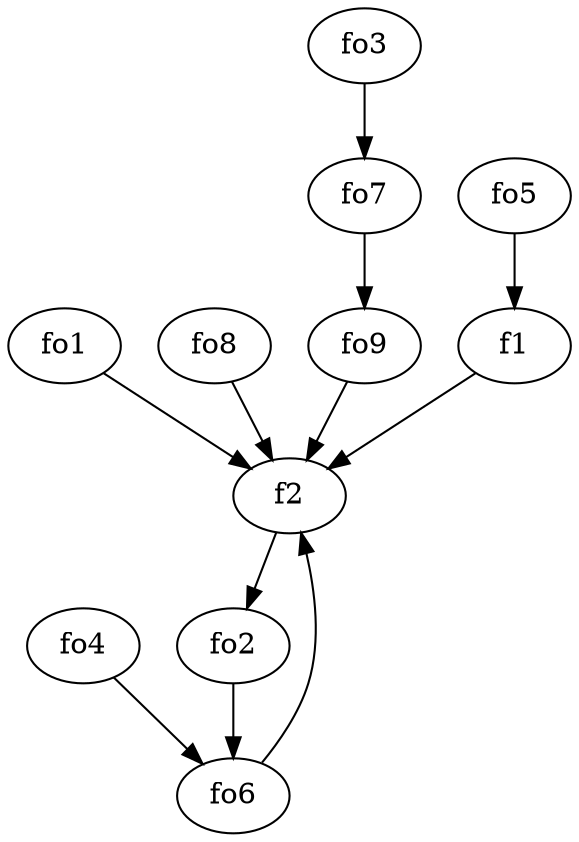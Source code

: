 strict digraph  {
f1;
f2;
fo1;
fo2;
fo3;
fo4;
fo5;
fo6;
fo7;
fo8;
fo9;
f1 -> f2  [weight=2];
f2 -> fo2  [weight=2];
fo1 -> f2  [weight=2];
fo2 -> fo6  [weight=2];
fo3 -> fo7  [weight=2];
fo4 -> fo6  [weight=2];
fo5 -> f1  [weight=2];
fo6 -> f2  [weight=2];
fo7 -> fo9  [weight=2];
fo8 -> f2  [weight=2];
fo9 -> f2  [weight=2];
}

